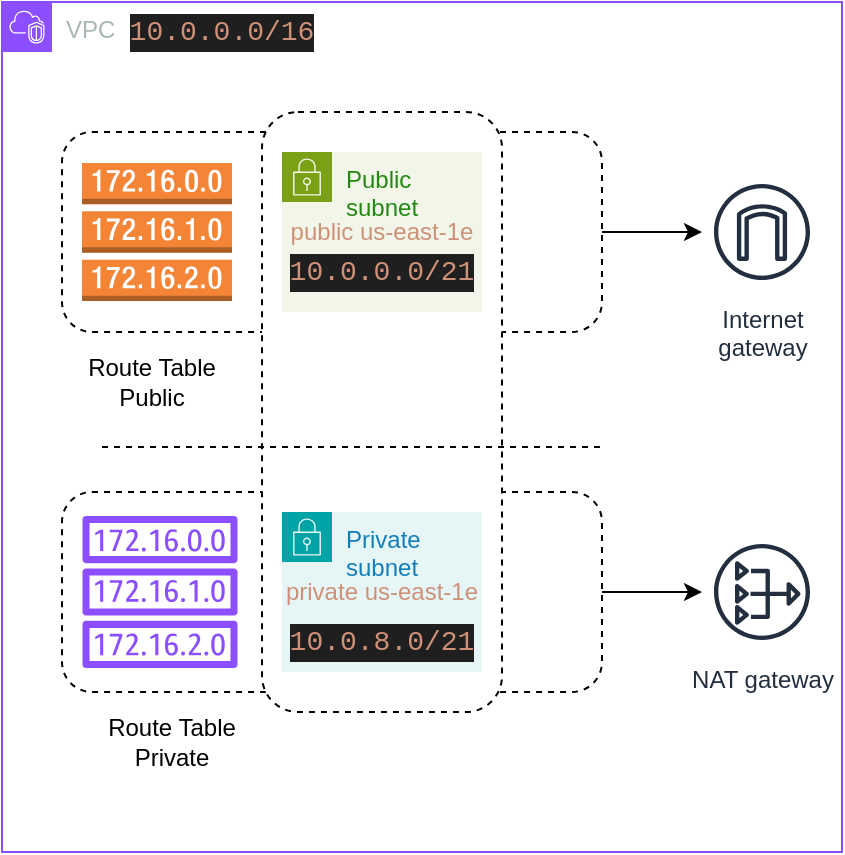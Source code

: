 <mxfile version="24.7.17">
  <diagram name="Página-1" id="s-WpX8hN228Z2XMrceXP">
    <mxGraphModel dx="1036" dy="606" grid="1" gridSize="10" guides="1" tooltips="1" connect="1" arrows="1" fold="1" page="1" pageScale="1" pageWidth="827" pageHeight="1169" math="0" shadow="0">
      <root>
        <mxCell id="0" />
        <mxCell id="1" parent="0" />
        <mxCell id="5NVid25yNLHT4ogP2lOX-6" value="" style="rounded=1;whiteSpace=wrap;html=1;dashed=1;" vertex="1" parent="1">
          <mxGeometry x="40" y="270" width="270" height="100" as="geometry" />
        </mxCell>
        <mxCell id="5NVid25yNLHT4ogP2lOX-2" value="" style="rounded=1;whiteSpace=wrap;html=1;dashed=1;points=[[0,0,0,0,0],[0,0.25,0,0,0],[0,0.5,0,0,0],[0,0.75,0,0,0],[0,1,0,0,0],[0.25,0,0,0,0],[0.25,1,0,0,0],[0.5,0,0,0,0],[0.5,1,0,0,0],[0.75,0,0,0,0],[0.75,1,0,0,0],[1,0,0,0,0],[1,0.25,0,0,0],[1,0.5,0,0,0],[1,0.75,0,0,0],[1,1,0,0,0]];" vertex="1" parent="1">
          <mxGeometry x="40" y="90" width="270" height="100" as="geometry" />
        </mxCell>
        <mxCell id="5NVid25yNLHT4ogP2lOX-1" value="" style="rounded=1;whiteSpace=wrap;html=1;dashed=1;" vertex="1" parent="1">
          <mxGeometry x="140" y="80" width="120" height="300" as="geometry" />
        </mxCell>
        <mxCell id="5NVid25yNLHT4ogP2lOX-7" value="" style="outlineConnect=0;dashed=0;verticalLabelPosition=bottom;verticalAlign=top;align=center;html=1;shape=mxgraph.aws3.route_table;fillColor=#F58536;gradientColor=none;" vertex="1" parent="1">
          <mxGeometry x="50" y="105.5" width="75" height="69" as="geometry" />
        </mxCell>
        <mxCell id="5NVid25yNLHT4ogP2lOX-9" value="" style="sketch=0;outlineConnect=0;fontColor=#232F3E;gradientColor=none;fillColor=#8C4FFF;strokeColor=none;dashed=0;verticalLabelPosition=bottom;verticalAlign=top;align=center;html=1;fontSize=12;fontStyle=0;aspect=fixed;pointerEvents=1;shape=mxgraph.aws4.route_table;" vertex="1" parent="1">
          <mxGeometry x="50" y="282" width="78" height="76" as="geometry" />
        </mxCell>
        <mxCell id="5NVid25yNLHT4ogP2lOX-12" value="Public subnet" style="points=[[0,0],[0.25,0],[0.5,0],[0.75,0],[1,0],[1,0.25],[1,0.5],[1,0.75],[1,1],[0.75,1],[0.5,1],[0.25,1],[0,1],[0,0.75],[0,0.5],[0,0.25]];outlineConnect=0;gradientColor=none;html=1;whiteSpace=wrap;fontSize=12;fontStyle=0;container=1;pointerEvents=0;collapsible=0;recursiveResize=0;shape=mxgraph.aws4.group;grIcon=mxgraph.aws4.group_security_group;grStroke=0;strokeColor=#7AA116;fillColor=#F2F6E8;verticalAlign=top;align=left;spacingLeft=30;fontColor=#248814;dashed=0;" vertex="1" parent="1">
          <mxGeometry x="150" y="100" width="100" height="80" as="geometry" />
        </mxCell>
        <mxCell id="5NVid25yNLHT4ogP2lOX-13" value="Private subnet" style="points=[[0,0],[0.25,0],[0.5,0],[0.75,0],[1,0],[1,0.25],[1,0.5],[1,0.75],[1,1],[0.75,1],[0.5,1],[0.25,1],[0,1],[0,0.75],[0,0.5],[0,0.25]];outlineConnect=0;gradientColor=none;html=1;whiteSpace=wrap;fontSize=12;fontStyle=0;container=1;pointerEvents=0;collapsible=0;recursiveResize=0;shape=mxgraph.aws4.group;grIcon=mxgraph.aws4.group_security_group;grStroke=0;strokeColor=#00A4A6;fillColor=#E6F6F7;verticalAlign=top;align=left;spacingLeft=30;fontColor=#147EBA;dashed=0;" vertex="1" parent="1">
          <mxGeometry x="150" y="280" width="100" height="80" as="geometry" />
        </mxCell>
        <mxCell id="5NVid25yNLHT4ogP2lOX-14" value="&lt;font color=&quot;#ce9178&quot;&gt;public us-east-1e&lt;/font&gt;" style="text;html=1;align=center;verticalAlign=middle;whiteSpace=wrap;rounded=0;" vertex="1" parent="1">
          <mxGeometry x="150" y="125" width="100" height="30" as="geometry" />
        </mxCell>
        <mxCell id="5NVid25yNLHT4ogP2lOX-20" value="VPC" style="points=[[0,0],[0.25,0],[0.5,0],[0.75,0],[1,0],[1,0.25],[1,0.5],[1,0.75],[1,1],[0.75,1],[0.5,1],[0.25,1],[0,1],[0,0.75],[0,0.5],[0,0.25]];outlineConnect=0;gradientColor=none;html=1;whiteSpace=wrap;fontSize=12;fontStyle=0;container=1;pointerEvents=0;collapsible=0;recursiveResize=0;shape=mxgraph.aws4.group;grIcon=mxgraph.aws4.group_vpc2;strokeColor=#8C4FFF;fillColor=none;verticalAlign=top;align=left;spacingLeft=30;fontColor=#AAB7B8;dashed=0;" vertex="1" parent="1">
          <mxGeometry x="10" y="25" width="420" height="425" as="geometry" />
        </mxCell>
        <mxCell id="5NVid25yNLHT4ogP2lOX-19" value="&lt;div style=&quot;color: rgb(204, 204, 204); background-color: rgb(31, 31, 31); font-family: Consolas, &amp;quot;Courier New&amp;quot;, monospace; font-size: 14px; line-height: 19px; white-space: pre;&quot;&gt;&lt;span style=&quot;color: #ce9178;&quot;&gt;10.0.0.0/16&lt;/span&gt;&lt;/div&gt;" style="text;html=1;align=center;verticalAlign=middle;whiteSpace=wrap;rounded=0;" vertex="1" parent="5NVid25yNLHT4ogP2lOX-20">
          <mxGeometry x="80" width="60" height="30" as="geometry" />
        </mxCell>
        <mxCell id="5NVid25yNLHT4ogP2lOX-3" value="Internet&#xa;gateway" style="sketch=0;outlineConnect=0;fontColor=#232F3E;gradientColor=none;strokeColor=#232F3E;fillColor=#ffffff;dashed=0;verticalLabelPosition=bottom;verticalAlign=top;align=center;html=1;fontSize=12;fontStyle=0;aspect=fixed;shape=mxgraph.aws4.resourceIcon;resIcon=mxgraph.aws4.internet_gateway;" vertex="1" parent="5NVid25yNLHT4ogP2lOX-20">
          <mxGeometry x="350" y="85" width="60" height="60" as="geometry" />
        </mxCell>
        <mxCell id="5NVid25yNLHT4ogP2lOX-4" value="NAT gateway" style="sketch=0;outlineConnect=0;fontColor=#232F3E;gradientColor=none;strokeColor=#232F3E;fillColor=#ffffff;dashed=0;verticalLabelPosition=bottom;verticalAlign=top;align=center;html=1;fontSize=12;fontStyle=0;aspect=fixed;shape=mxgraph.aws4.resourceIcon;resIcon=mxgraph.aws4.nat_gateway;" vertex="1" parent="5NVid25yNLHT4ogP2lOX-20">
          <mxGeometry x="350" y="265" width="60" height="60" as="geometry" />
        </mxCell>
        <mxCell id="5NVid25yNLHT4ogP2lOX-17" value="&lt;div style=&quot;color: rgb(204, 204, 204); background-color: rgb(31, 31, 31); font-family: Consolas, &amp;quot;Courier New&amp;quot;, monospace; font-size: 14px; line-height: 19px; white-space: pre;&quot;&gt;&lt;span style=&quot;color: #ce9178;&quot;&gt;10.0.0.0/21&lt;/span&gt;&lt;/div&gt;" style="text;html=1;align=center;verticalAlign=middle;whiteSpace=wrap;rounded=0;" vertex="1" parent="5NVid25yNLHT4ogP2lOX-20">
          <mxGeometry x="160" y="120" width="60" height="30" as="geometry" />
        </mxCell>
        <mxCell id="5NVid25yNLHT4ogP2lOX-16" value="&lt;div style=&quot;color: rgb(204, 204, 204); background-color: rgb(31, 31, 31); font-family: Consolas, &amp;quot;Courier New&amp;quot;, monospace; font-size: 14px; line-height: 19px; white-space: pre;&quot;&gt;&lt;span style=&quot;color: #ce9178;&quot;&gt;10.0.8.0/21&lt;/span&gt;&lt;/div&gt;" style="text;html=1;align=center;verticalAlign=middle;whiteSpace=wrap;rounded=0;" vertex="1" parent="5NVid25yNLHT4ogP2lOX-20">
          <mxGeometry x="160" y="305" width="60" height="30" as="geometry" />
        </mxCell>
        <mxCell id="5NVid25yNLHT4ogP2lOX-15" value="&lt;font color=&quot;#ce9178&quot;&gt;private us-east-1e&lt;/font&gt;" style="text;html=1;align=center;verticalAlign=middle;whiteSpace=wrap;rounded=0;" vertex="1" parent="5NVid25yNLHT4ogP2lOX-20">
          <mxGeometry x="140" y="280" width="100" height="30" as="geometry" />
        </mxCell>
        <mxCell id="5NVid25yNLHT4ogP2lOX-33" value="" style="endArrow=none;dashed=1;html=1;rounded=0;exitX=1;exitY=0.5;exitDx=0;exitDy=0;entryX=0;entryY=0.5;entryDx=0;entryDy=0;" edge="1" parent="5NVid25yNLHT4ogP2lOX-20">
          <mxGeometry width="50" height="50" relative="1" as="geometry">
            <mxPoint x="50" y="222.5" as="sourcePoint" />
            <mxPoint x="300" y="222.5" as="targetPoint" />
          </mxGeometry>
        </mxCell>
        <mxCell id="5NVid25yNLHT4ogP2lOX-11" value="Route Table Private" style="text;html=1;align=center;verticalAlign=middle;whiteSpace=wrap;rounded=0;" vertex="1" parent="5NVid25yNLHT4ogP2lOX-20">
          <mxGeometry x="40" y="355" width="90" height="30" as="geometry" />
        </mxCell>
        <mxCell id="5NVid25yNLHT4ogP2lOX-10" value="Route Table P&lt;span style=&quot;background-color: initial;&quot;&gt;ublic&lt;/span&gt;" style="text;html=1;align=center;verticalAlign=middle;whiteSpace=wrap;rounded=0;" vertex="1" parent="5NVid25yNLHT4ogP2lOX-20">
          <mxGeometry x="30" y="175" width="90" height="30" as="geometry" />
        </mxCell>
        <mxCell id="5NVid25yNLHT4ogP2lOX-23" value="" style="endArrow=classic;html=1;rounded=0;exitX=1;exitY=0.5;exitDx=0;exitDy=0;" edge="1" parent="1" source="5NVid25yNLHT4ogP2lOX-6" target="5NVid25yNLHT4ogP2lOX-4">
          <mxGeometry width="50" height="50" relative="1" as="geometry">
            <mxPoint x="390" y="340" as="sourcePoint" />
            <mxPoint x="440" y="290" as="targetPoint" />
          </mxGeometry>
        </mxCell>
        <mxCell id="5NVid25yNLHT4ogP2lOX-24" value="" style="endArrow=classic;html=1;rounded=0;exitX=1;exitY=0.5;exitDx=0;exitDy=0;" edge="1" parent="1" source="5NVid25yNLHT4ogP2lOX-2" target="5NVid25yNLHT4ogP2lOX-3">
          <mxGeometry width="50" height="50" relative="1" as="geometry">
            <mxPoint x="390" y="340" as="sourcePoint" />
            <mxPoint x="440" y="290" as="targetPoint" />
          </mxGeometry>
        </mxCell>
      </root>
    </mxGraphModel>
  </diagram>
</mxfile>
